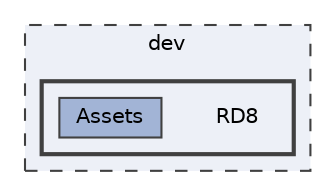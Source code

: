 digraph "C:/dev/RD8"
{
 // LATEX_PDF_SIZE
  bgcolor="transparent";
  edge [fontname=Helvetica,fontsize=10,labelfontname=Helvetica,labelfontsize=10];
  node [fontname=Helvetica,fontsize=10,shape=box,height=0.2,width=0.4];
  compound=true
  subgraph clusterdir_5fc0168d11760b9445bd29fa15d9290f {
    graph [ bgcolor="#edf0f7", pencolor="grey25", label="dev", fontname=Helvetica,fontsize=10 style="filled,dashed", URL="dir_5fc0168d11760b9445bd29fa15d9290f.html",tooltip=""]
  subgraph clusterdir_44b61c893320e0b691550bf2ee617eee {
    graph [ bgcolor="#edf0f7", pencolor="grey25", label="", fontname=Helvetica,fontsize=10 style="filled,bold", URL="dir_44b61c893320e0b691550bf2ee617eee.html",tooltip=""]
    dir_44b61c893320e0b691550bf2ee617eee [shape=plaintext, label="RD8"];
  dir_bd1d7afe4b4bf20f5b68bbe09a9c110b [label="Assets", fillcolor="#a2b4d6", color="grey25", style="filled", URL="dir_bd1d7afe4b4bf20f5b68bbe09a9c110b.html",tooltip=""];
  }
  }
}
